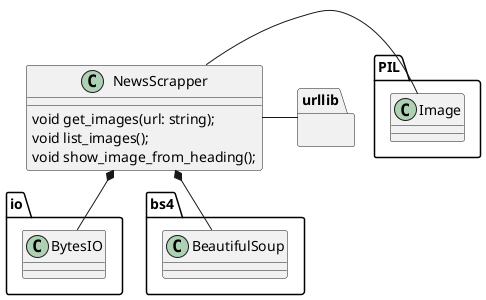 @startuml

class NewsScrapper {
    void get_images(url: string);
    void list_images();
    void show_image_from_heading();
}

package io {
    class BytesIO
}

package bs4 {
    class BeautifulSoup
}

package PIL {
    class Image
}

package urllib {}


NewsScrapper - urllib
NewsScrapper *-- BeautifulSoup
NewsScrapper - Image
NewsScrapper *-- BytesIO

@enduml
